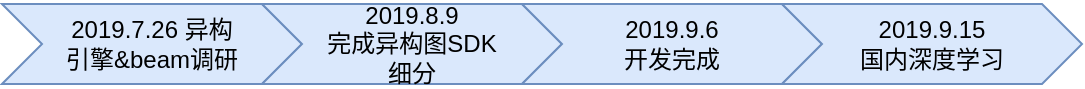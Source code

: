 <mxfile version="11.1.2" type="github"><diagram id="Uz2mp-yvMun-LUSb2hLh" name="Page-1"><mxGraphModel dx="1141" dy="775" grid="1" gridSize="10" guides="1" tooltips="1" connect="1" arrows="1" fold="1" page="1" pageScale="1" pageWidth="827" pageHeight="1169" math="0" shadow="0"><root><mxCell id="0"/><mxCell id="1" parent="0"/><mxCell id="k7S65XuPKsb7p3ILOGSL-1" value="2019.7.26 异构&lt;br&gt;引擎&amp;amp;beam调研" style="shape=step;perimeter=stepPerimeter;whiteSpace=wrap;html=1;fixedSize=1;fillColor=#dae8fc;strokeColor=#6c8ebf;" parent="1" vertex="1"><mxGeometry x="50" y="230" width="150" height="40" as="geometry"/></mxCell><mxCell id="k7S65XuPKsb7p3ILOGSL-2" value="2019.8.9&lt;br&gt;完成异构图SDK &lt;br&gt;细分" style="shape=step;perimeter=stepPerimeter;whiteSpace=wrap;html=1;fixedSize=1;fillColor=#dae8fc;strokeColor=#6c8ebf;" parent="1" vertex="1"><mxGeometry x="180" y="230" width="150" height="40" as="geometry"/></mxCell><mxCell id="k7S65XuPKsb7p3ILOGSL-3" value="2019.9.6&lt;br&gt;开发完成" style="shape=step;perimeter=stepPerimeter;whiteSpace=wrap;html=1;fixedSize=1;fillColor=#dae8fc;strokeColor=#6c8ebf;" parent="1" vertex="1"><mxGeometry x="310" y="230" width="150" height="40" as="geometry"/></mxCell><mxCell id="k7S65XuPKsb7p3ILOGSL-4" value="2019.9.15&lt;br&gt;国内深度学习" style="shape=step;perimeter=stepPerimeter;whiteSpace=wrap;html=1;fixedSize=1;fillColor=#dae8fc;strokeColor=#6c8ebf;" parent="1" vertex="1"><mxGeometry x="440" y="230" width="150" height="40" as="geometry"/></mxCell></root></mxGraphModel></diagram></mxfile>